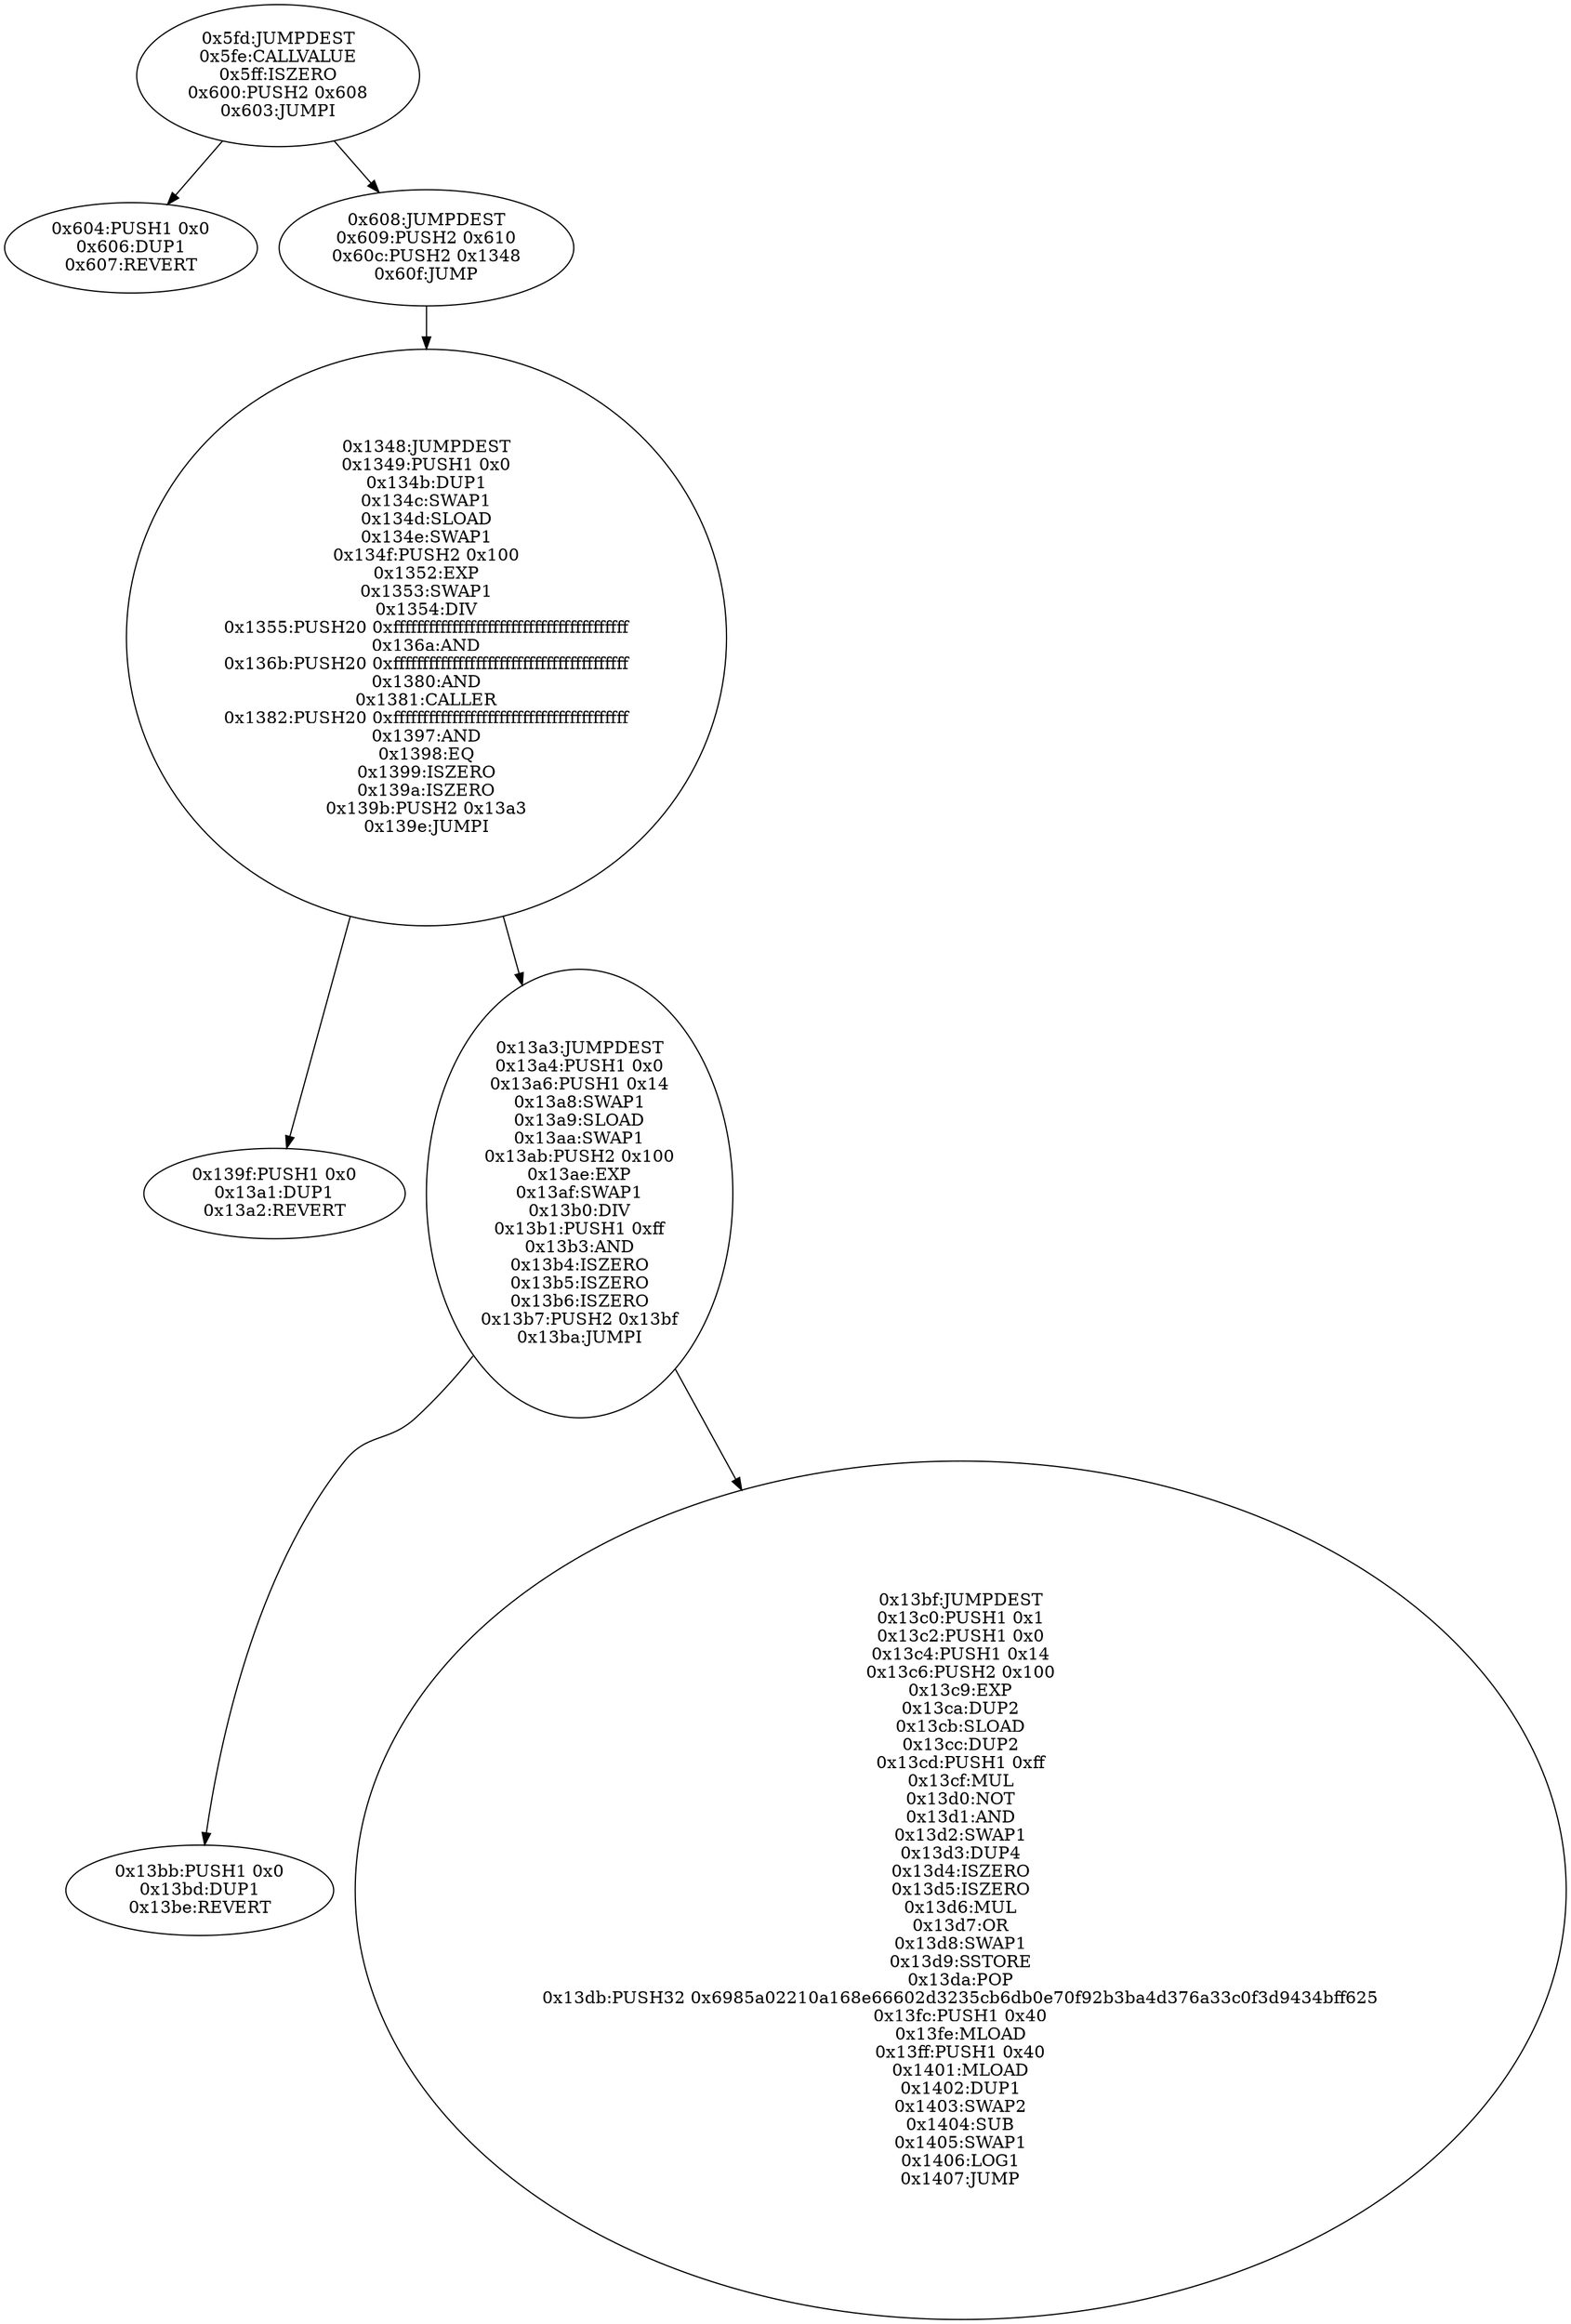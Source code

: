 digraph{
1533[label="0x5fd:JUMPDEST
0x5fe:CALLVALUE
0x5ff:ISZERO
0x600:PUSH2 0x608
0x603:JUMPI"]
1533 -> 1540
1533 -> 1544
1540[label="0x604:PUSH1 0x0
0x606:DUP1
0x607:REVERT"]
1544[label="0x608:JUMPDEST
0x609:PUSH2 0x610
0x60c:PUSH2 0x1348
0x60f:JUMP"]
1544 -> 4936
4936[label="0x1348:JUMPDEST
0x1349:PUSH1 0x0
0x134b:DUP1
0x134c:SWAP1
0x134d:SLOAD
0x134e:SWAP1
0x134f:PUSH2 0x100
0x1352:EXP
0x1353:SWAP1
0x1354:DIV
0x1355:PUSH20 0xffffffffffffffffffffffffffffffffffffffff
0x136a:AND
0x136b:PUSH20 0xffffffffffffffffffffffffffffffffffffffff
0x1380:AND
0x1381:CALLER
0x1382:PUSH20 0xffffffffffffffffffffffffffffffffffffffff
0x1397:AND
0x1398:EQ
0x1399:ISZERO
0x139a:ISZERO
0x139b:PUSH2 0x13a3
0x139e:JUMPI"]
4936 -> 5023
4936 -> 5027
5023[label="0x139f:PUSH1 0x0
0x13a1:DUP1
0x13a2:REVERT"]
5027[label="0x13a3:JUMPDEST
0x13a4:PUSH1 0x0
0x13a6:PUSH1 0x14
0x13a8:SWAP1
0x13a9:SLOAD
0x13aa:SWAP1
0x13ab:PUSH2 0x100
0x13ae:EXP
0x13af:SWAP1
0x13b0:DIV
0x13b1:PUSH1 0xff
0x13b3:AND
0x13b4:ISZERO
0x13b5:ISZERO
0x13b6:ISZERO
0x13b7:PUSH2 0x13bf
0x13ba:JUMPI"]
5027 -> 5051
5027 -> 5055
5051[label="0x13bb:PUSH1 0x0
0x13bd:DUP1
0x13be:REVERT"]
5055[label="0x13bf:JUMPDEST
0x13c0:PUSH1 0x1
0x13c2:PUSH1 0x0
0x13c4:PUSH1 0x14
0x13c6:PUSH2 0x100
0x13c9:EXP
0x13ca:DUP2
0x13cb:SLOAD
0x13cc:DUP2
0x13cd:PUSH1 0xff
0x13cf:MUL
0x13d0:NOT
0x13d1:AND
0x13d2:SWAP1
0x13d3:DUP4
0x13d4:ISZERO
0x13d5:ISZERO
0x13d6:MUL
0x13d7:OR
0x13d8:SWAP1
0x13d9:SSTORE
0x13da:POP
0x13db:PUSH32 0x6985a02210a168e66602d3235cb6db0e70f92b3ba4d376a33c0f3d9434bff625
0x13fc:PUSH1 0x40
0x13fe:MLOAD
0x13ff:PUSH1 0x40
0x1401:MLOAD
0x1402:DUP1
0x1403:SWAP2
0x1404:SUB
0x1405:SWAP1
0x1406:LOG1
0x1407:JUMP"]

}